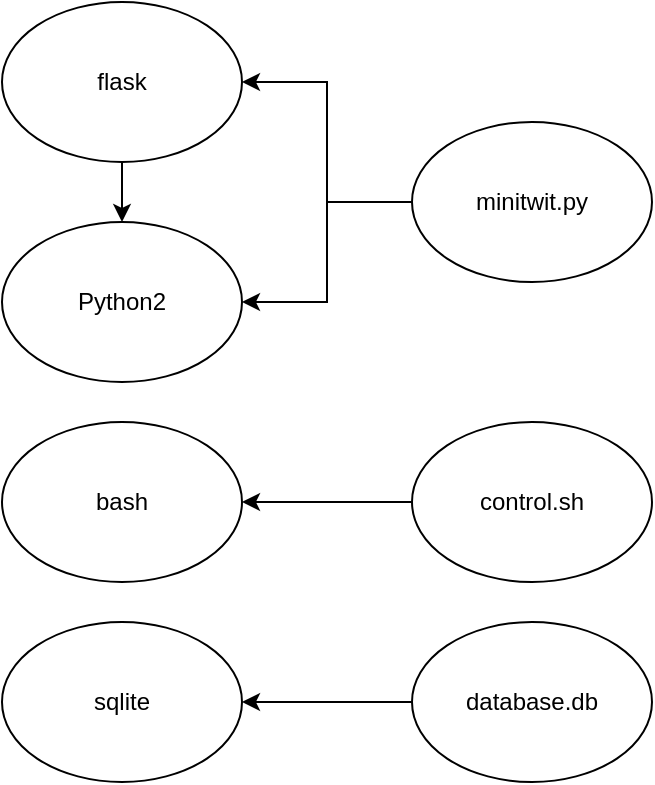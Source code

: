 <mxfile version="23.1.2" type="github">
  <diagram name="Page-1" id="vIJg05YWLEXHeylccRVq">
    <mxGraphModel dx="1002" dy="612" grid="1" gridSize="10" guides="1" tooltips="1" connect="1" arrows="1" fold="1" page="1" pageScale="1" pageWidth="850" pageHeight="1100" math="0" shadow="0">
      <root>
        <mxCell id="0" />
        <mxCell id="1" parent="0" />
        <mxCell id="od27wObKem_yvdIGZrM8-1" value="Python2" style="ellipse;whiteSpace=wrap;html=1;" vertex="1" parent="1">
          <mxGeometry x="160" y="250" width="120" height="80" as="geometry" />
        </mxCell>
        <mxCell id="od27wObKem_yvdIGZrM8-3" style="edgeStyle=orthogonalEdgeStyle;rounded=0;orthogonalLoop=1;jettySize=auto;html=1;" edge="1" parent="1" source="od27wObKem_yvdIGZrM8-2" target="od27wObKem_yvdIGZrM8-1">
          <mxGeometry relative="1" as="geometry" />
        </mxCell>
        <mxCell id="od27wObKem_yvdIGZrM8-5" style="edgeStyle=orthogonalEdgeStyle;rounded=0;orthogonalLoop=1;jettySize=auto;html=1;" edge="1" parent="1" source="od27wObKem_yvdIGZrM8-2" target="od27wObKem_yvdIGZrM8-4">
          <mxGeometry relative="1" as="geometry" />
        </mxCell>
        <mxCell id="od27wObKem_yvdIGZrM8-2" value="minitwit.py" style="ellipse;whiteSpace=wrap;html=1;" vertex="1" parent="1">
          <mxGeometry x="365" y="200" width="120" height="80" as="geometry" />
        </mxCell>
        <mxCell id="od27wObKem_yvdIGZrM8-7" style="edgeStyle=orthogonalEdgeStyle;rounded=0;orthogonalLoop=1;jettySize=auto;html=1;entryX=0.5;entryY=0;entryDx=0;entryDy=0;" edge="1" parent="1" source="od27wObKem_yvdIGZrM8-4" target="od27wObKem_yvdIGZrM8-1">
          <mxGeometry relative="1" as="geometry" />
        </mxCell>
        <mxCell id="od27wObKem_yvdIGZrM8-4" value="flask" style="ellipse;whiteSpace=wrap;html=1;" vertex="1" parent="1">
          <mxGeometry x="160" y="140" width="120" height="80" as="geometry" />
        </mxCell>
        <mxCell id="od27wObKem_yvdIGZrM8-9" style="edgeStyle=orthogonalEdgeStyle;rounded=0;orthogonalLoop=1;jettySize=auto;html=1;" edge="1" parent="1" source="od27wObKem_yvdIGZrM8-6" target="od27wObKem_yvdIGZrM8-8">
          <mxGeometry relative="1" as="geometry" />
        </mxCell>
        <mxCell id="od27wObKem_yvdIGZrM8-6" value="control.sh" style="ellipse;whiteSpace=wrap;html=1;" vertex="1" parent="1">
          <mxGeometry x="365" y="350" width="120" height="80" as="geometry" />
        </mxCell>
        <mxCell id="od27wObKem_yvdIGZrM8-8" value="bash" style="ellipse;whiteSpace=wrap;html=1;" vertex="1" parent="1">
          <mxGeometry x="160" y="350" width="120" height="80" as="geometry" />
        </mxCell>
        <mxCell id="od27wObKem_yvdIGZrM8-12" style="edgeStyle=orthogonalEdgeStyle;rounded=0;orthogonalLoop=1;jettySize=auto;html=1;" edge="1" parent="1" source="od27wObKem_yvdIGZrM8-10" target="od27wObKem_yvdIGZrM8-11">
          <mxGeometry relative="1" as="geometry" />
        </mxCell>
        <mxCell id="od27wObKem_yvdIGZrM8-10" value="database.db" style="ellipse;whiteSpace=wrap;html=1;" vertex="1" parent="1">
          <mxGeometry x="365" y="450" width="120" height="80" as="geometry" />
        </mxCell>
        <mxCell id="od27wObKem_yvdIGZrM8-11" value="sqlite" style="ellipse;whiteSpace=wrap;html=1;" vertex="1" parent="1">
          <mxGeometry x="160" y="450" width="120" height="80" as="geometry" />
        </mxCell>
      </root>
    </mxGraphModel>
  </diagram>
</mxfile>
